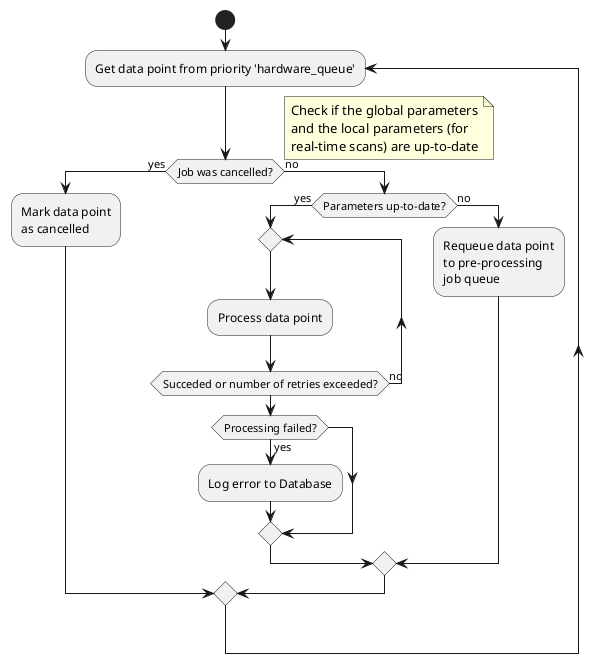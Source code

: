 @startuml
start
repeat :Get data point from priority 'hardware_queue';
    if (Job was cancelled?) then (yes)
        :Mark data point
        as cancelled;
    else (no)
        note right
            Check if the global parameters
            and the local parameters (for
            real-time scans) are up-to-date
        end note
        if (Parameters up-to-date?) then (yes)
            repeat
                :Process data point;
            repeat while (Succeded or number of retries exceeded?) is (no)
            if (Processing failed?) then (yes)
                :Log error to Database;
            endif
        else (no)
            :Requeue data point
            to pre-processing
            job queue;
        endif
    endif
@enduml
